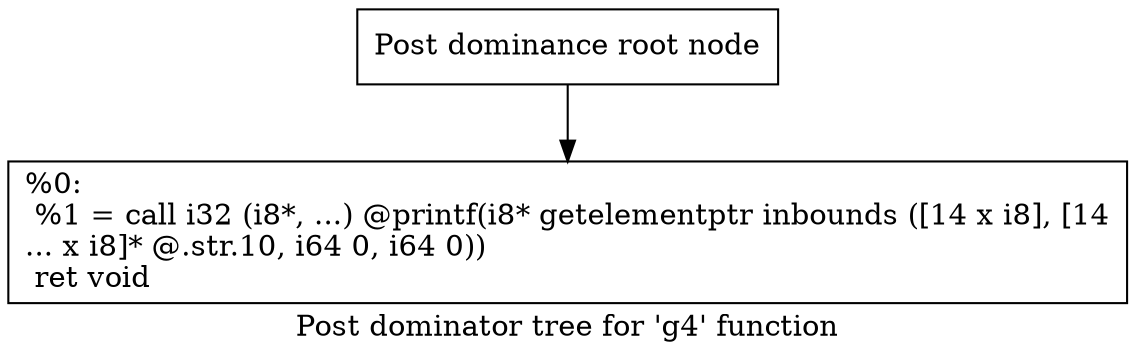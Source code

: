 digraph "Post dominator tree for 'g4' function" {
	label="Post dominator tree for 'g4' function";

	Node0x12d0360 [shape=record,label="{Post dominance root node}"];
	Node0x12d0360 -> Node0x12d03e0;
	Node0x12d03e0 [shape=record,label="{%0:\l  %1 = call i32 (i8*, ...) @printf(i8* getelementptr inbounds ([14 x i8], [14\l... x i8]* @.str.10, i64 0, i64 0))\l  ret void\l}"];
}

